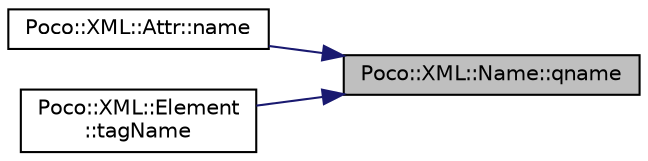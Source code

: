 digraph "Poco::XML::Name::qname"
{
 // LATEX_PDF_SIZE
  edge [fontname="Helvetica",fontsize="10",labelfontname="Helvetica",labelfontsize="10"];
  node [fontname="Helvetica",fontsize="10",shape=record];
  rankdir="RL";
  Node1 [label="Poco::XML::Name::qname",height=0.2,width=0.4,color="black", fillcolor="grey75", style="filled", fontcolor="black",tooltip="Returns true if either the qnames are identical or the namespaceURIs and the localNames are identical..."];
  Node1 -> Node2 [dir="back",color="midnightblue",fontsize="10",style="solid",fontname="Helvetica"];
  Node2 [label="Poco::XML::Attr::name",height=0.2,width=0.4,color="black", fillcolor="white", style="filled",URL="$classPoco_1_1XML_1_1Attr.html#a43b65929a82e5537f41cec4a2b109967",tooltip=" "];
  Node1 -> Node3 [dir="back",color="midnightblue",fontsize="10",style="solid",fontname="Helvetica"];
  Node3 [label="Poco::XML::Element\l::tagName",height=0.2,width=0.4,color="black", fillcolor="white", style="filled",URL="$classPoco_1_1XML_1_1Element.html#a2091c1b1108979a3b52c9be223c32c36",tooltip=" "];
}
